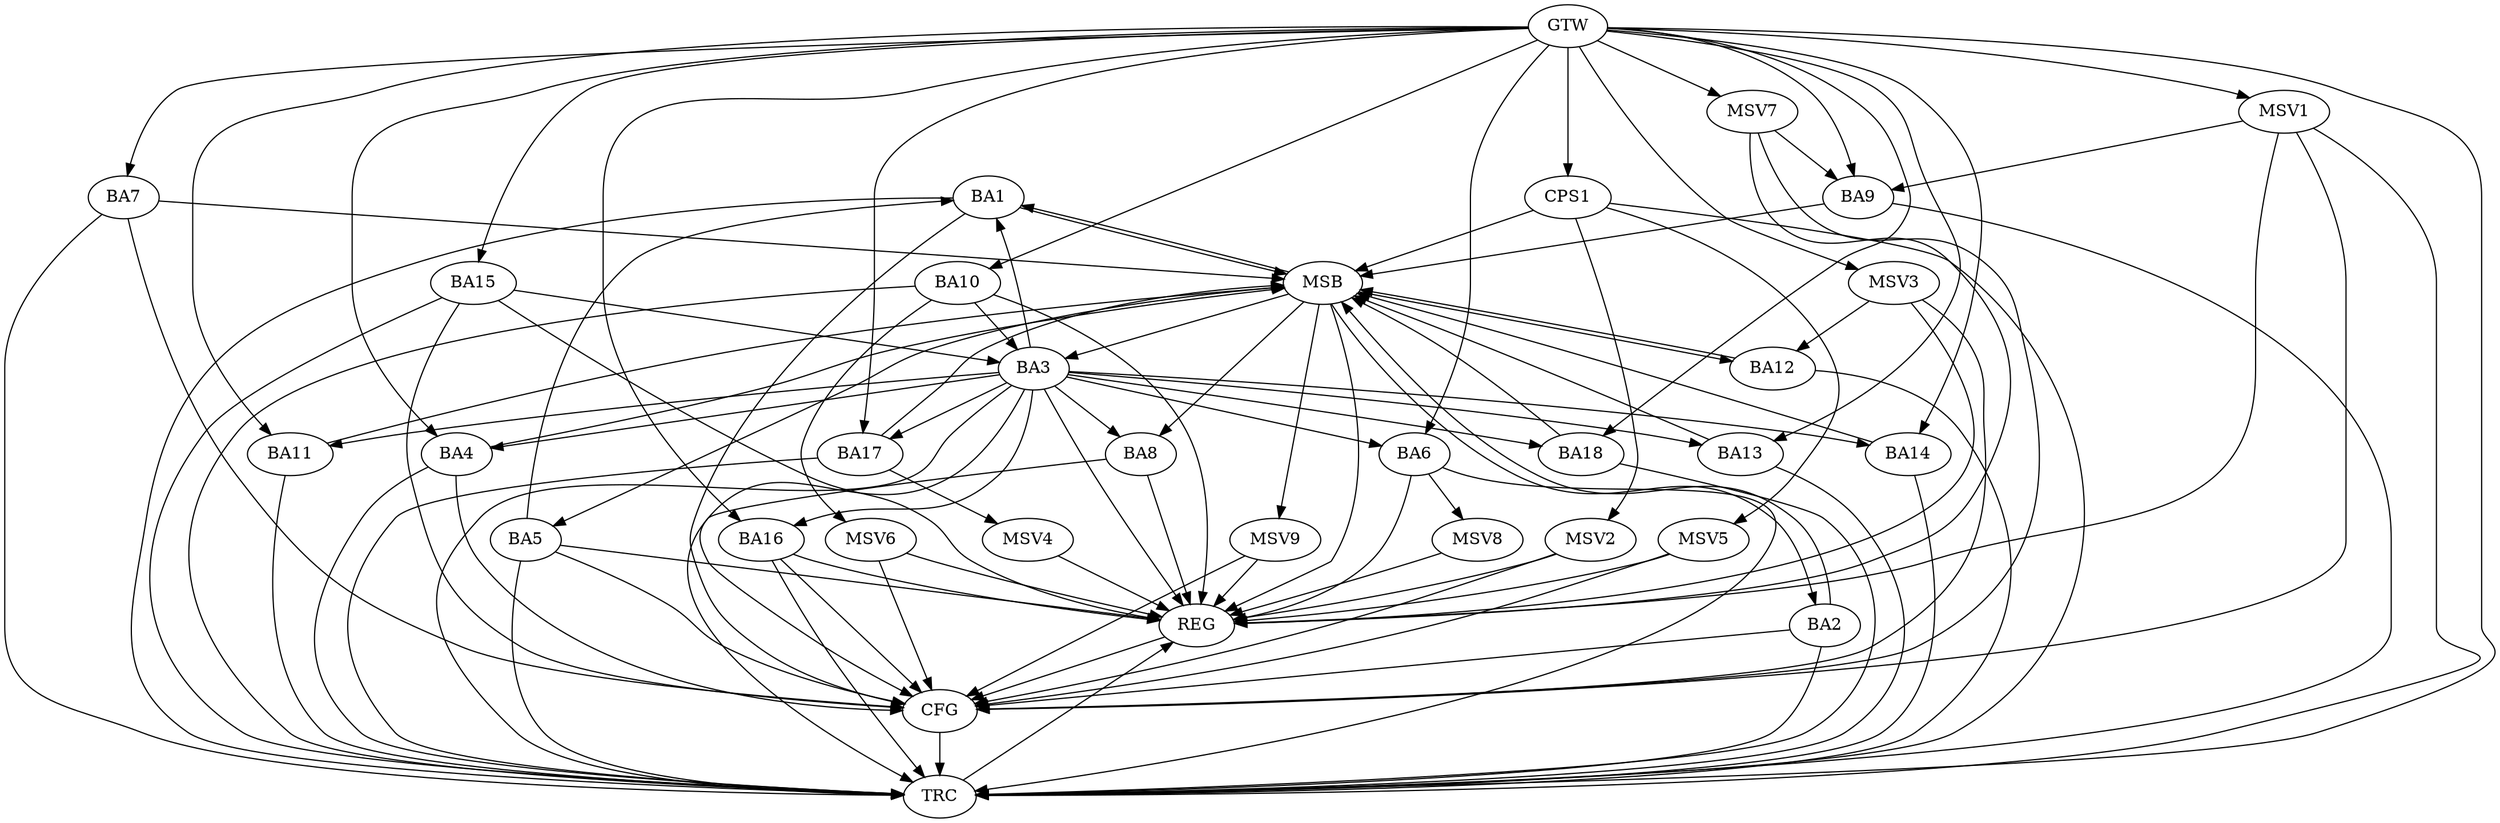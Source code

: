 strict digraph G {
  BA1 [ label="BA1" ];
  BA2 [ label="BA2" ];
  BA3 [ label="BA3" ];
  BA4 [ label="BA4" ];
  BA5 [ label="BA5" ];
  BA6 [ label="BA6" ];
  BA7 [ label="BA7" ];
  BA8 [ label="BA8" ];
  BA9 [ label="BA9" ];
  BA10 [ label="BA10" ];
  BA11 [ label="BA11" ];
  BA12 [ label="BA12" ];
  BA13 [ label="BA13" ];
  BA14 [ label="BA14" ];
  BA15 [ label="BA15" ];
  BA16 [ label="BA16" ];
  BA17 [ label="BA17" ];
  BA18 [ label="BA18" ];
  CPS1 [ label="CPS1" ];
  GTW [ label="GTW" ];
  REG [ label="REG" ];
  MSB [ label="MSB" ];
  CFG [ label="CFG" ];
  TRC [ label="TRC" ];
  MSV1 [ label="MSV1" ];
  MSV2 [ label="MSV2" ];
  MSV3 [ label="MSV3" ];
  MSV4 [ label="MSV4" ];
  MSV5 [ label="MSV5" ];
  MSV6 [ label="MSV6" ];
  MSV7 [ label="MSV7" ];
  MSV8 [ label="MSV8" ];
  MSV9 [ label="MSV9" ];
  BA3 -> BA1;
  BA5 -> BA1;
  BA10 -> BA3;
  BA15 -> BA3;
  GTW -> BA4;
  GTW -> BA6;
  GTW -> BA7;
  GTW -> BA9;
  GTW -> BA10;
  GTW -> BA11;
  GTW -> BA13;
  GTW -> BA14;
  GTW -> BA15;
  GTW -> BA16;
  GTW -> BA17;
  GTW -> BA18;
  GTW -> CPS1;
  BA3 -> REG;
  BA5 -> REG;
  BA6 -> REG;
  BA8 -> REG;
  BA10 -> REG;
  BA15 -> REG;
  BA16 -> REG;
  BA1 -> MSB;
  MSB -> BA2;
  MSB -> REG;
  BA2 -> MSB;
  MSB -> BA1;
  BA4 -> MSB;
  MSB -> BA3;
  BA7 -> MSB;
  MSB -> BA5;
  BA9 -> MSB;
  BA11 -> MSB;
  BA12 -> MSB;
  BA13 -> MSB;
  BA14 -> MSB;
  BA17 -> MSB;
  MSB -> BA8;
  BA18 -> MSB;
  CPS1 -> MSB;
  MSB -> BA12;
  BA4 -> CFG;
  BA15 -> CFG;
  BA7 -> CFG;
  BA16 -> CFG;
  BA5 -> CFG;
  BA2 -> CFG;
  BA3 -> CFG;
  BA1 -> CFG;
  REG -> CFG;
  BA1 -> TRC;
  BA2 -> TRC;
  BA3 -> TRC;
  BA4 -> TRC;
  BA5 -> TRC;
  BA6 -> TRC;
  BA7 -> TRC;
  BA8 -> TRC;
  BA9 -> TRC;
  BA10 -> TRC;
  BA11 -> TRC;
  BA12 -> TRC;
  BA13 -> TRC;
  BA14 -> TRC;
  BA15 -> TRC;
  BA16 -> TRC;
  BA17 -> TRC;
  BA18 -> TRC;
  CPS1 -> TRC;
  GTW -> TRC;
  CFG -> TRC;
  TRC -> REG;
  BA3 -> BA6;
  BA3 -> BA14;
  BA3 -> BA4;
  BA3 -> BA16;
  BA3 -> BA13;
  BA3 -> BA11;
  BA3 -> BA18;
  BA3 -> BA17;
  BA3 -> BA8;
  MSV1 -> BA9;
  GTW -> MSV1;
  MSV1 -> REG;
  MSV1 -> TRC;
  MSV1 -> CFG;
  CPS1 -> MSV2;
  MSV2 -> REG;
  MSV2 -> CFG;
  MSV3 -> BA12;
  GTW -> MSV3;
  MSV3 -> REG;
  MSV3 -> CFG;
  BA17 -> MSV4;
  MSV4 -> REG;
  CPS1 -> MSV5;
  MSV5 -> REG;
  MSV5 -> CFG;
  BA10 -> MSV6;
  MSV6 -> REG;
  MSV6 -> CFG;
  MSV7 -> BA9;
  GTW -> MSV7;
  MSV7 -> REG;
  MSV7 -> CFG;
  BA6 -> MSV8;
  MSV8 -> REG;
  MSB -> MSV9;
  MSV9 -> REG;
  MSV9 -> CFG;
}
